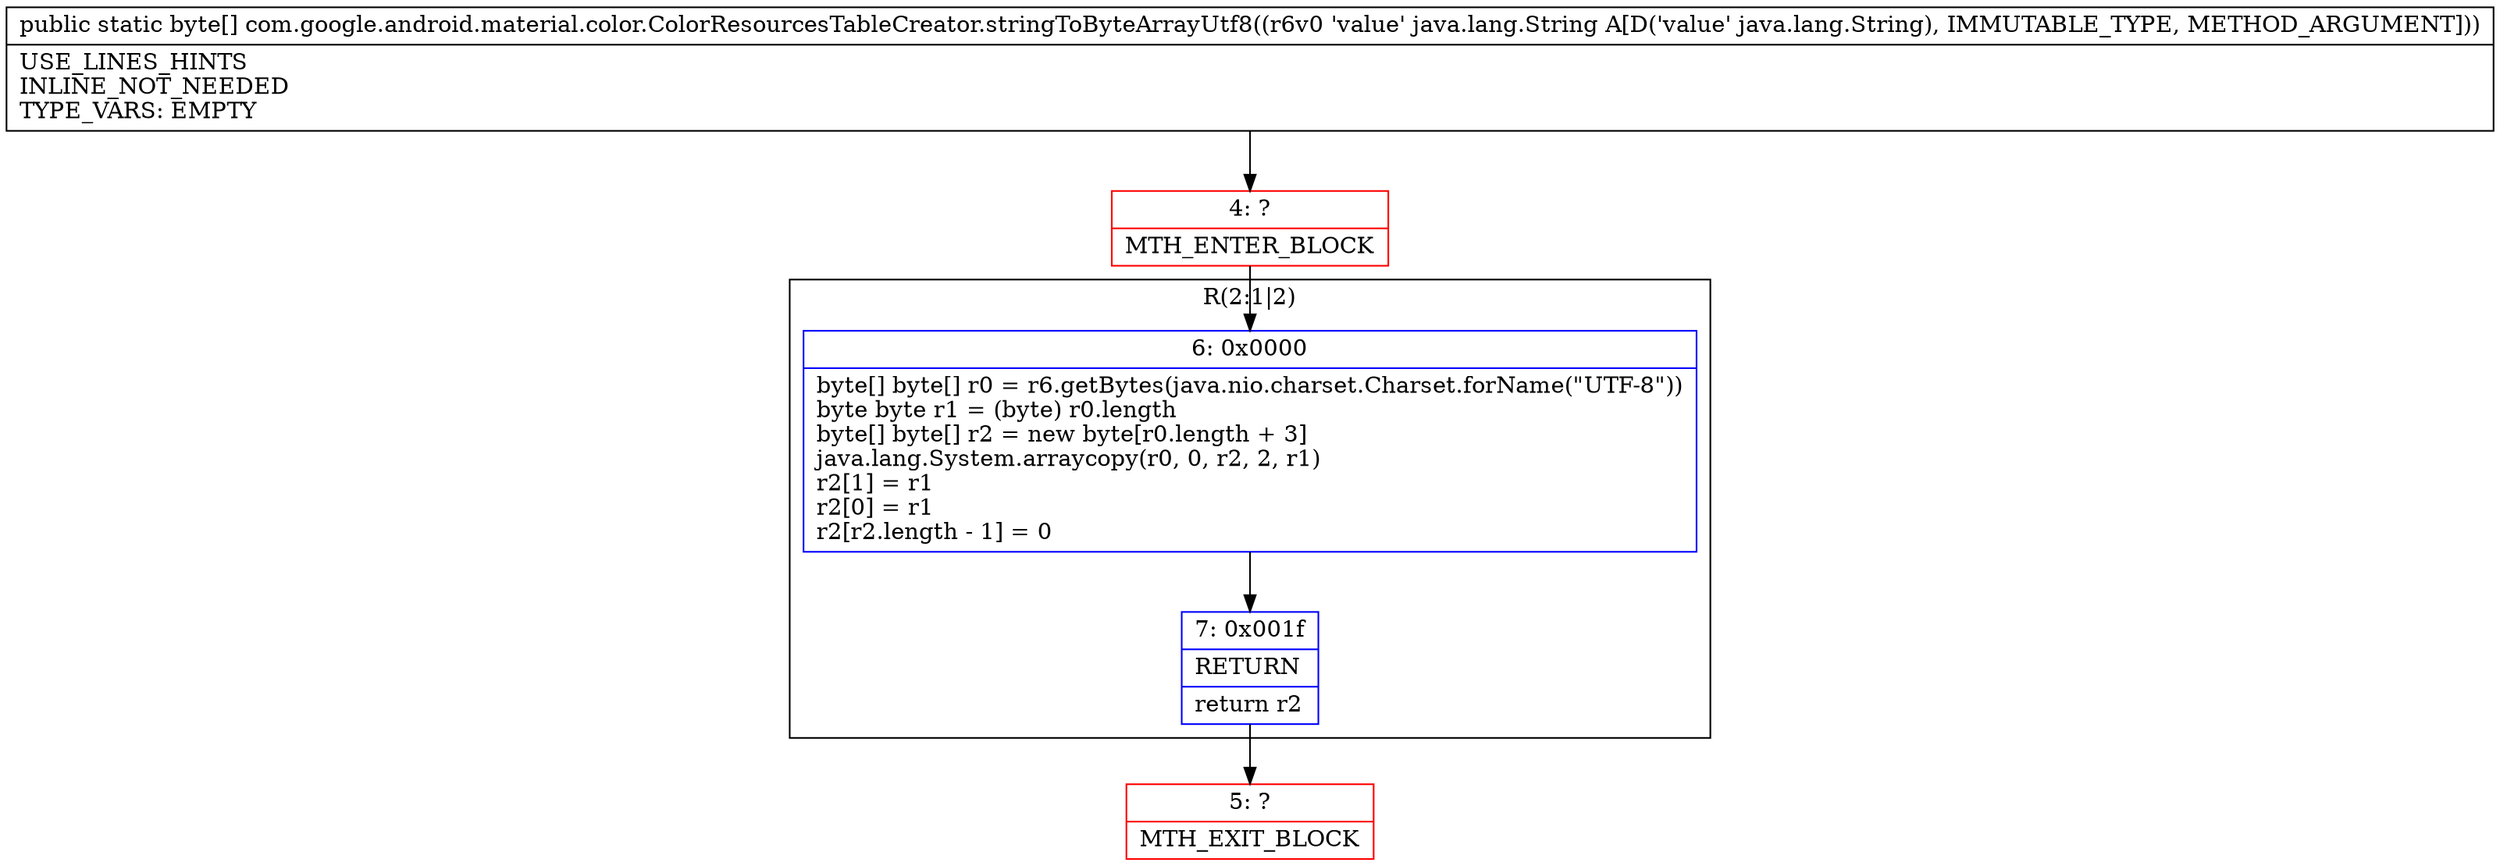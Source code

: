digraph "CFG forcom.google.android.material.color.ColorResourcesTableCreator.stringToByteArrayUtf8(Ljava\/lang\/String;)[B" {
subgraph cluster_Region_1815724450 {
label = "R(2:1|2)";
node [shape=record,color=blue];
Node_6 [shape=record,label="{6\:\ 0x0000|byte[] byte[] r0 = r6.getBytes(java.nio.charset.Charset.forName(\"UTF\-8\"))\lbyte byte r1 = (byte) r0.length\lbyte[] byte[] r2 = new byte[r0.length + 3]\ljava.lang.System.arraycopy(r0, 0, r2, 2, r1)\lr2[1] = r1\lr2[0] = r1\lr2[r2.length \- 1] = 0\l}"];
Node_7 [shape=record,label="{7\:\ 0x001f|RETURN\l|return r2\l}"];
}
Node_4 [shape=record,color=red,label="{4\:\ ?|MTH_ENTER_BLOCK\l}"];
Node_5 [shape=record,color=red,label="{5\:\ ?|MTH_EXIT_BLOCK\l}"];
MethodNode[shape=record,label="{public static byte[] com.google.android.material.color.ColorResourcesTableCreator.stringToByteArrayUtf8((r6v0 'value' java.lang.String A[D('value' java.lang.String), IMMUTABLE_TYPE, METHOD_ARGUMENT]))  | USE_LINES_HINTS\lINLINE_NOT_NEEDED\lTYPE_VARS: EMPTY\l}"];
MethodNode -> Node_4;Node_6 -> Node_7;
Node_7 -> Node_5;
Node_4 -> Node_6;
}

